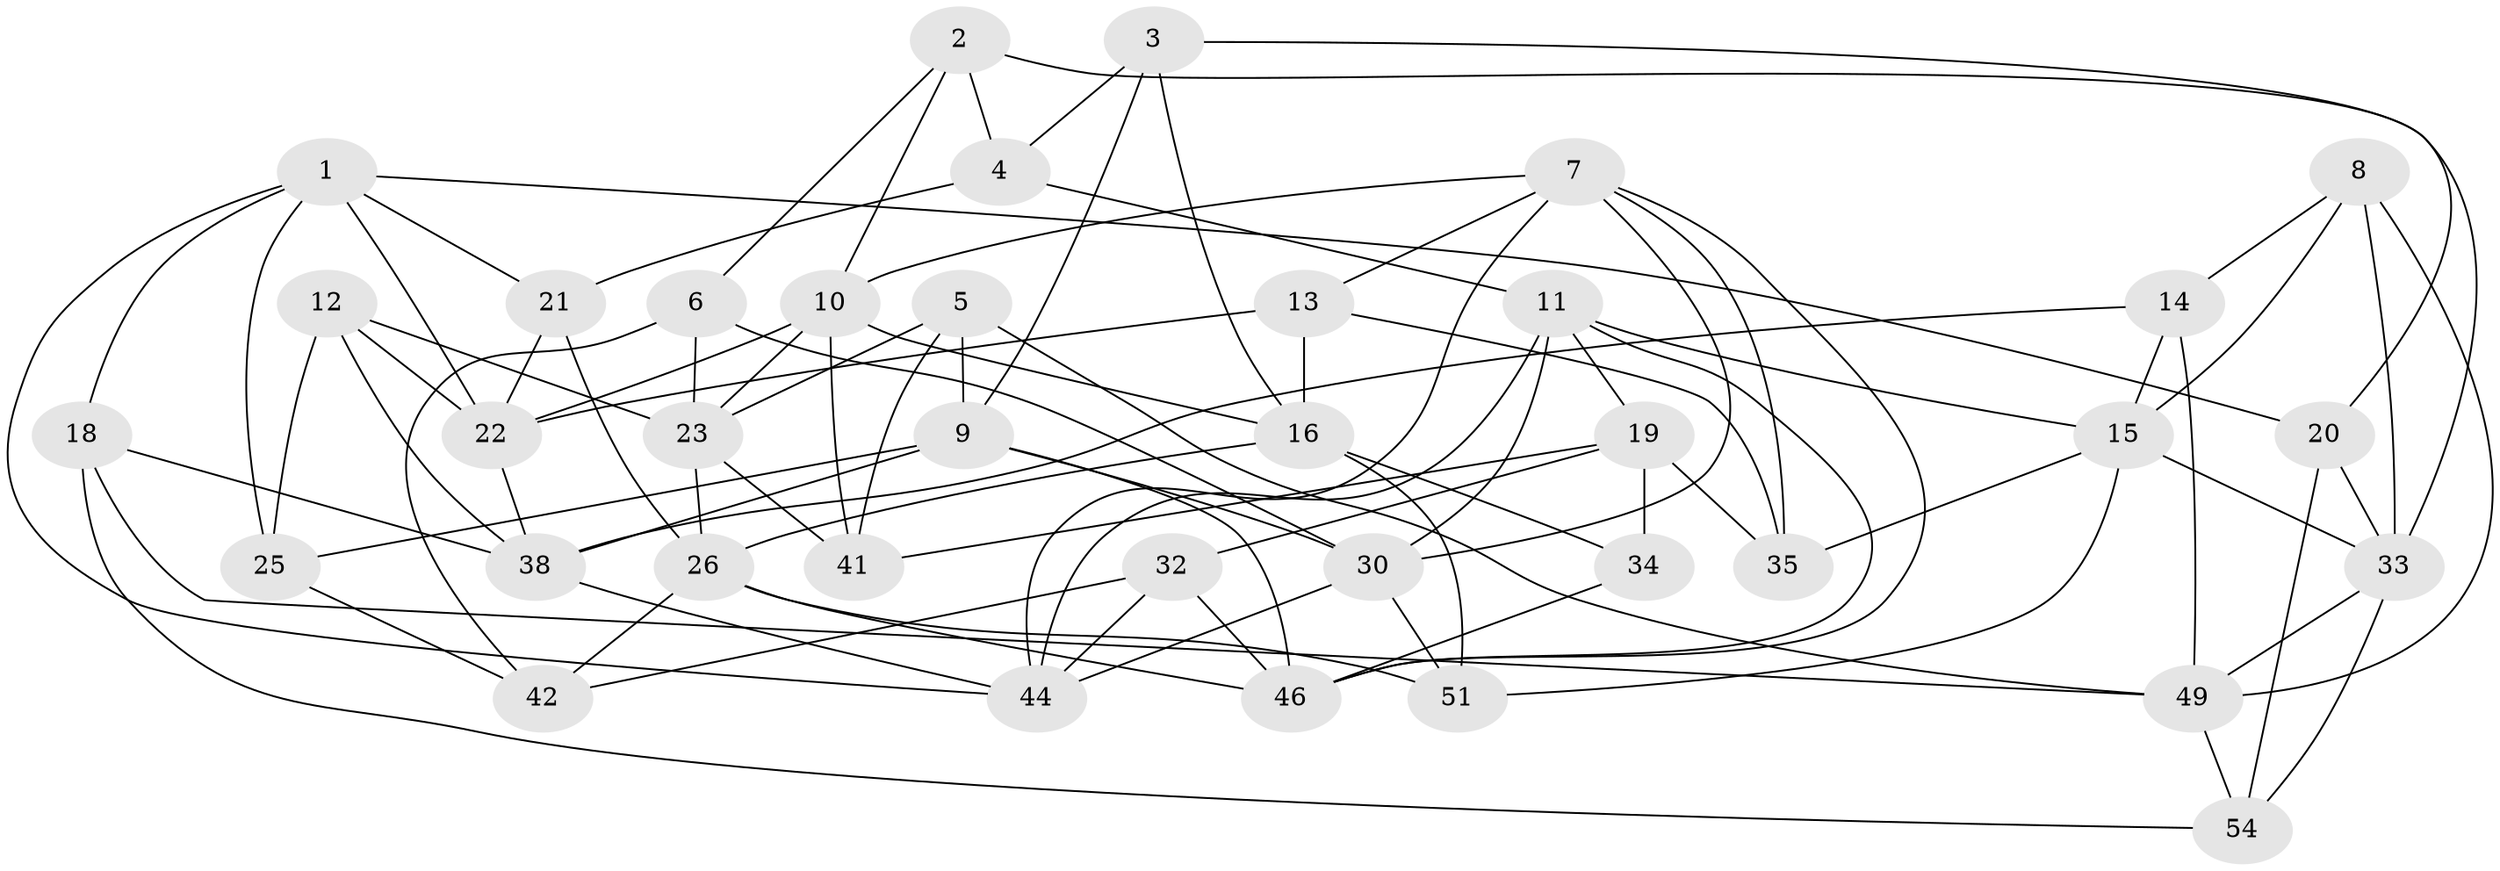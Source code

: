 // Generated by graph-tools (version 1.1) at 2025/24/03/03/25 07:24:25]
// undirected, 37 vertices, 90 edges
graph export_dot {
graph [start="1"]
  node [color=gray90,style=filled];
  1 [super="+53"];
  2;
  3;
  4;
  5;
  6;
  7 [super="+28"];
  8;
  9 [super="+40"];
  10 [super="+27"];
  11 [super="+17"];
  12;
  13;
  14;
  15 [super="+31"];
  16 [super="+36"];
  18;
  19 [super="+24"];
  20;
  21;
  22 [super="+37"];
  23 [super="+29"];
  25;
  26 [super="+47"];
  30 [super="+43"];
  32;
  33 [super="+45"];
  34;
  35;
  38 [super="+39"];
  41;
  42;
  44 [super="+48"];
  46 [super="+50"];
  49 [super="+52"];
  51;
  54;
  1 -- 21;
  1 -- 20;
  1 -- 18;
  1 -- 25;
  1 -- 44;
  1 -- 22;
  2 -- 10;
  2 -- 6;
  2 -- 4;
  2 -- 33;
  3 -- 20;
  3 -- 4;
  3 -- 16;
  3 -- 9;
  4 -- 21;
  4 -- 11;
  5 -- 41;
  5 -- 9;
  5 -- 49;
  5 -- 23;
  6 -- 23;
  6 -- 30;
  6 -- 42;
  7 -- 35;
  7 -- 13;
  7 -- 30;
  7 -- 10;
  7 -- 46;
  7 -- 44;
  8 -- 14;
  8 -- 49;
  8 -- 33;
  8 -- 15;
  9 -- 25;
  9 -- 46;
  9 -- 30;
  9 -- 38;
  10 -- 41;
  10 -- 22;
  10 -- 23;
  10 -- 16;
  11 -- 30;
  11 -- 19;
  11 -- 44;
  11 -- 15;
  11 -- 46;
  12 -- 38;
  12 -- 23;
  12 -- 25;
  12 -- 22;
  13 -- 35;
  13 -- 22;
  13 -- 16;
  14 -- 38;
  14 -- 49;
  14 -- 15;
  15 -- 51;
  15 -- 33;
  15 -- 35;
  16 -- 51;
  16 -- 26;
  16 -- 34;
  18 -- 49;
  18 -- 54;
  18 -- 38;
  19 -- 34 [weight=2];
  19 -- 32;
  19 -- 41;
  19 -- 35;
  20 -- 54;
  20 -- 33;
  21 -- 26;
  21 -- 22;
  22 -- 38;
  23 -- 41;
  23 -- 26;
  25 -- 42;
  26 -- 42;
  26 -- 51;
  26 -- 46;
  30 -- 51;
  30 -- 44;
  32 -- 42;
  32 -- 44;
  32 -- 46;
  33 -- 49;
  33 -- 54;
  34 -- 46;
  38 -- 44;
  49 -- 54;
}
